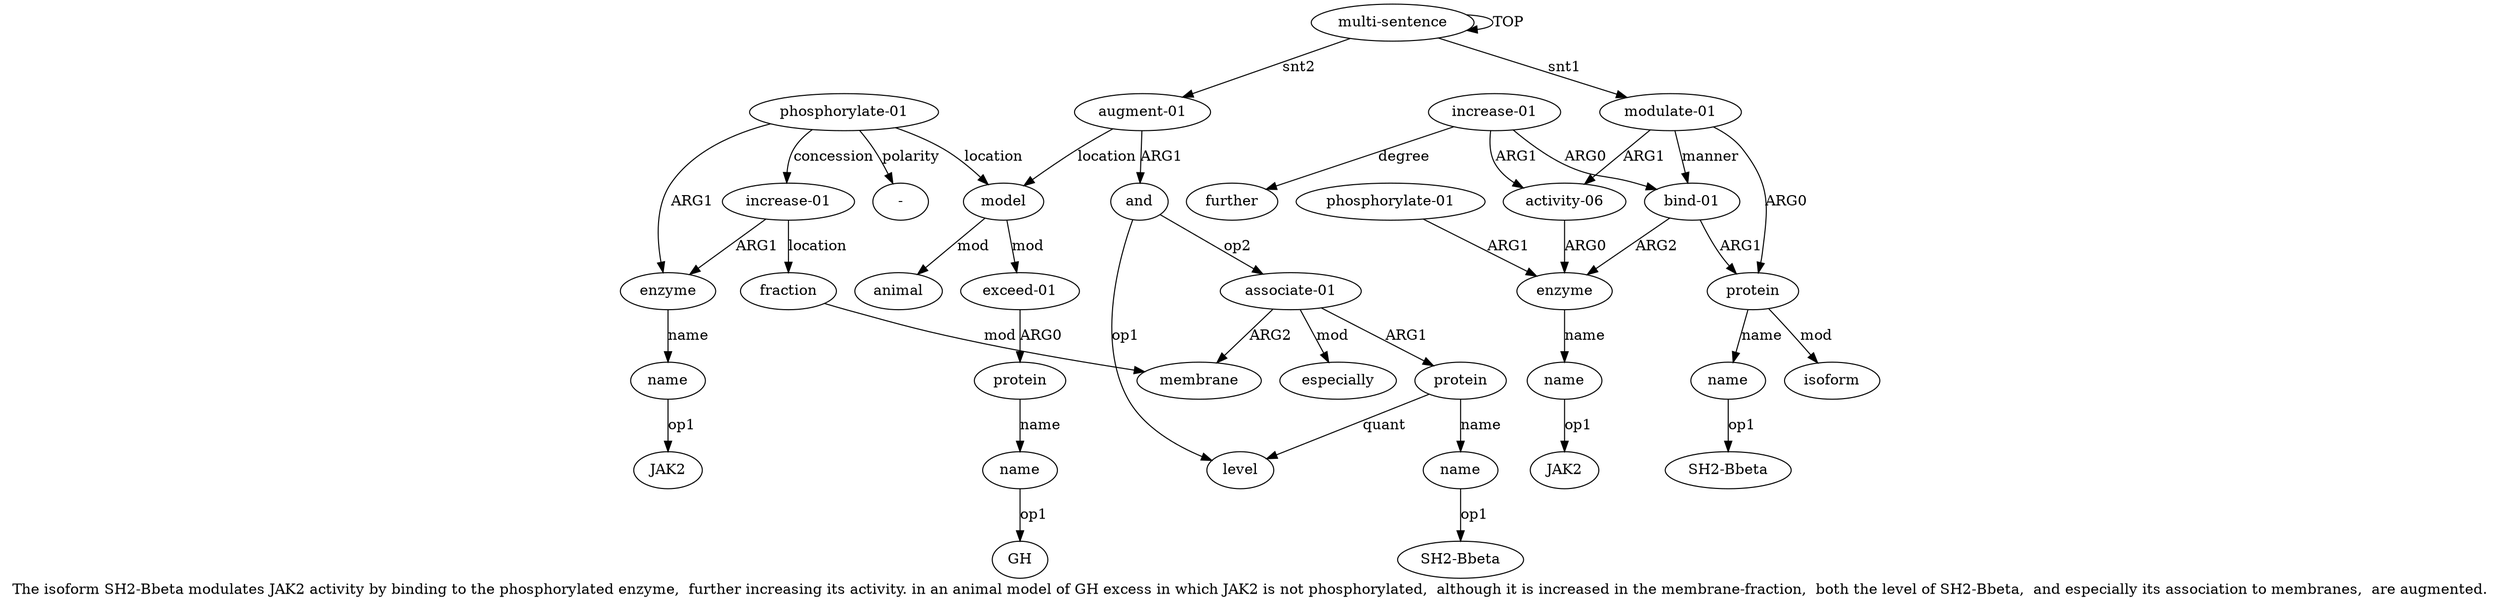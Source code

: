 digraph  {
	graph [label="The isoform SH2-Bbeta modulates JAK2 activity by binding to the phosphorylated enzyme,  further increasing its activity. in an animal \
model of GH excess in which JAK2 is not phosphorylated,  although it is increased in the membrane-fraction,  both the level of SH2-Bbeta,  \
and especially its association to membranes,  are augmented."];
	node [label="\N"];
	a20	 [color=black,
		gold_ind=20,
		gold_label=model,
		label=model,
		test_ind=20,
		test_label=model];
	a21	 [color=black,
		gold_ind=21,
		gold_label=animal,
		label=animal,
		test_ind=21,
		test_label=animal];
	a20 -> a21 [key=0,
	color=black,
	gold_label=mod,
	label=mod,
	test_label=mod];
a22 [color=black,
	gold_ind=22,
	gold_label="exceed-01",
	label="exceed-01",
	test_ind=22,
	test_label="exceed-01"];
a20 -> a22 [key=0,
color=black,
gold_label=mod,
label=mod,
test_label=mod];
a23 [color=black,
gold_ind=23,
gold_label=protein,
label=protein,
test_ind=23,
test_label=protein];
a22 -> a23 [key=0,
color=black,
gold_label=ARG0,
label=ARG0,
test_label=ARG0];
a24 [color=black,
gold_ind=24,
gold_label=name,
label=name,
test_ind=24,
test_label=name];
a23 -> a24 [key=0,
color=black,
gold_label=name,
label=name,
test_label=name];
"a24 GH" [color=black,
gold_ind=-1,
gold_label=GH,
label=GH,
test_ind=-1,
test_label=GH];
a24 -> "a24 GH" [key=0,
color=black,
gold_label=op1,
label=op1,
test_label=op1];
a25 [color=black,
gold_ind=25,
gold_label="phosphorylate-01",
label="phosphorylate-01",
test_ind=25,
test_label="phosphorylate-01"];
a25 -> a20 [key=0,
color=black,
gold_label=location,
label=location,
test_label=location];
a26 [color=black,
gold_ind=26,
gold_label=enzyme,
label=enzyme,
test_ind=26,
test_label=enzyme];
a25 -> a26 [key=0,
color=black,
gold_label=ARG1,
label=ARG1,
test_label=ARG1];
a28 [color=black,
gold_ind=28,
gold_label="increase-01",
label="increase-01",
test_ind=28,
test_label="increase-01"];
a25 -> a28 [key=0,
color=black,
gold_label=concession,
label=concession,
test_label=concession];
"a25 -" [color=black,
gold_ind=-1,
gold_label="-",
label="-",
test_ind=-1,
test_label="-"];
a25 -> "a25 -" [key=0,
color=black,
gold_label=polarity,
label=polarity,
test_label=polarity];
a27 [color=black,
gold_ind=27,
gold_label=name,
label=name,
test_ind=27,
test_label=name];
a26 -> a27 [key=0,
color=black,
gold_label=name,
label=name,
test_label=name];
"a27 JAK2" [color=black,
gold_ind=-1,
gold_label=JAK2,
label=JAK2,
test_ind=-1,
test_label=JAK2];
a27 -> "a27 JAK2" [key=0,
color=black,
gold_label=op1,
label=op1,
test_label=op1];
a28 -> a26 [key=0,
color=black,
gold_label=ARG1,
label=ARG1,
test_label=ARG1];
a29 [color=black,
gold_ind=29,
gold_label=fraction,
label=fraction,
test_ind=29,
test_label=fraction];
a28 -> a29 [key=0,
color=black,
gold_label=location,
label=location,
test_label=location];
a18 [color=black,
gold_ind=18,
gold_label=membrane,
label=membrane,
test_ind=18,
test_label=membrane];
a29 -> a18 [key=0,
color=black,
gold_label=mod,
label=mod,
test_label=mod];
"a8 JAK2" [color=black,
gold_ind=-1,
gold_label=JAK2,
label=JAK2,
test_ind=-1,
test_label=JAK2];
"a3 SH2-Bbeta" [color=black,
gold_ind=-1,
gold_label="SH2-Bbeta",
label="SH2-Bbeta",
test_ind=-1,
test_label="SH2-Bbeta"];
"a16 SH2-Bbeta" [color=black,
gold_ind=-1,
gold_label="SH2-Bbeta",
label="SH2-Bbeta",
test_ind=-1,
test_label="SH2-Bbeta"];
a15 [color=black,
gold_ind=15,
gold_label=protein,
label=protein,
test_ind=15,
test_label=protein];
a14 [color=black,
gold_ind=14,
gold_label=level,
label=level,
test_ind=14,
test_label=level];
a15 -> a14 [key=0,
color=black,
gold_label=quant,
label=quant,
test_label=quant];
a16 [color=black,
gold_ind=16,
gold_label=name,
label=name,
test_ind=16,
test_label=name];
a15 -> a16 [key=0,
color=black,
gold_label=name,
label=name,
test_label=name];
a17 [color=black,
gold_ind=17,
gold_label="associate-01",
label="associate-01",
test_ind=17,
test_label="associate-01"];
a17 -> a15 [key=0,
color=black,
gold_label=ARG1,
label=ARG1,
test_label=ARG1];
a19 [color=black,
gold_ind=19,
gold_label=especially,
label=especially,
test_ind=19,
test_label=especially];
a17 -> a19 [key=0,
color=black,
gold_label=mod,
label=mod,
test_label=mod];
a17 -> a18 [key=0,
color=black,
gold_label=ARG2,
label=ARG2,
test_label=ARG2];
a16 -> "a16 SH2-Bbeta" [key=0,
color=black,
gold_label=op1,
label=op1,
test_label=op1];
a11 [color=black,
gold_ind=11,
gold_label=further,
label=further,
test_ind=11,
test_label=further];
a10 [color=black,
gold_ind=10,
gold_label="increase-01",
label="increase-01",
test_ind=10,
test_label="increase-01"];
a10 -> a11 [key=0,
color=black,
gold_label=degree,
label=degree,
test_label=degree];
a5 [color=black,
gold_ind=5,
gold_label="activity-06",
label="activity-06",
test_ind=5,
test_label="activity-06"];
a10 -> a5 [key=0,
color=black,
gold_label=ARG1,
label=ARG1,
test_label=ARG1];
a6 [color=black,
gold_ind=6,
gold_label="bind-01",
label="bind-01",
test_ind=6,
test_label="bind-01"];
a10 -> a6 [key=0,
color=black,
gold_label=ARG0,
label=ARG0,
test_label=ARG0];
a13 [color=black,
gold_ind=13,
gold_label=and,
label=and,
test_ind=13,
test_label=and];
a13 -> a14 [key=0,
color=black,
gold_label=op1,
label=op1,
test_label=op1];
a13 -> a17 [key=0,
color=black,
gold_label=op2,
label=op2,
test_label=op2];
a12 [color=black,
gold_ind=12,
gold_label="augment-01",
label="augment-01",
test_ind=12,
test_label="augment-01"];
a12 -> a20 [key=0,
color=black,
gold_label=location,
label=location,
test_label=location];
a12 -> a13 [key=0,
color=black,
gold_label=ARG1,
label=ARG1,
test_label=ARG1];
a1 [color=black,
gold_ind=1,
gold_label="modulate-01",
label="modulate-01",
test_ind=1,
test_label="modulate-01"];
a2 [color=black,
gold_ind=2,
gold_label=protein,
label=protein,
test_ind=2,
test_label=protein];
a1 -> a2 [key=0,
color=black,
gold_label=ARG0,
label=ARG0,
test_label=ARG0];
a1 -> a5 [key=0,
color=black,
gold_label=ARG1,
label=ARG1,
test_label=ARG1];
a1 -> a6 [key=0,
color=black,
gold_label=manner,
label=manner,
test_label=manner];
a0 [color=black,
gold_ind=0,
gold_label="multi-sentence",
label="multi-sentence",
test_ind=0,
test_label="multi-sentence"];
a0 -> a12 [key=0,
color=black,
gold_label=snt2,
label=snt2,
test_label=snt2];
a0 -> a1 [key=0,
color=black,
gold_label=snt1,
label=snt1,
test_label=snt1];
a0 -> a0 [key=0,
color=black,
gold_label=TOP,
label=TOP,
test_label=TOP];
a3 [color=black,
gold_ind=3,
gold_label=name,
label=name,
test_ind=3,
test_label=name];
a3 -> "a3 SH2-Bbeta" [key=0,
color=black,
gold_label=op1,
label=op1,
test_label=op1];
a2 -> a3 [key=0,
color=black,
gold_label=name,
label=name,
test_label=name];
a4 [color=black,
gold_ind=4,
gold_label=isoform,
label=isoform,
test_ind=4,
test_label=isoform];
a2 -> a4 [key=0,
color=black,
gold_label=mod,
label=mod,
test_label=mod];
a7 [color=black,
gold_ind=7,
gold_label=enzyme,
label=enzyme,
test_ind=7,
test_label=enzyme];
a5 -> a7 [key=0,
color=black,
gold_label=ARG0,
label=ARG0,
test_label=ARG0];
a8 [color=black,
gold_ind=8,
gold_label=name,
label=name,
test_ind=8,
test_label=name];
a7 -> a8 [key=0,
color=black,
gold_label=name,
label=name,
test_label=name];
a6 -> a2 [key=0,
color=black,
gold_label=ARG1,
label=ARG1,
test_label=ARG1];
a6 -> a7 [key=0,
color=black,
gold_label=ARG2,
label=ARG2,
test_label=ARG2];
a9 [color=black,
gold_ind=9,
gold_label="phosphorylate-01",
label="phosphorylate-01",
test_ind=9,
test_label="phosphorylate-01"];
a9 -> a7 [key=0,
color=black,
gold_label=ARG1,
label=ARG1,
test_label=ARG1];
a8 -> "a8 JAK2" [key=0,
color=black,
gold_label=op1,
label=op1,
test_label=op1];
}
